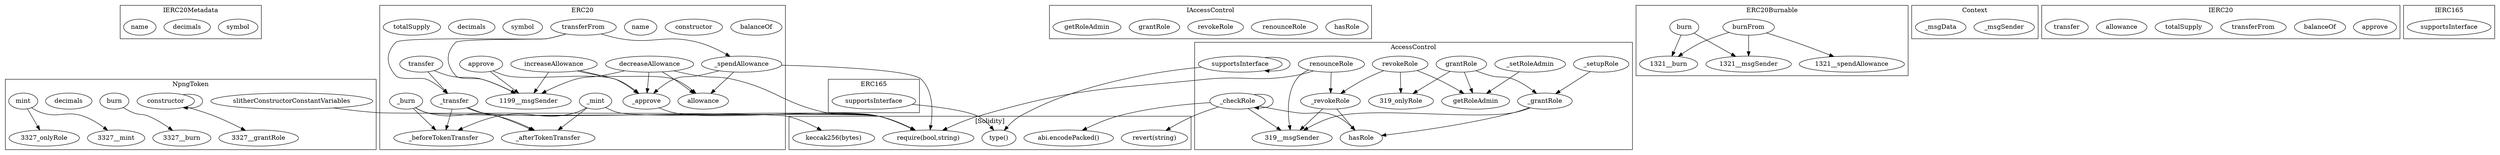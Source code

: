 strict digraph {
subgraph cluster_1346_IERC20Metadata {
label = "IERC20Metadata"
"1346_symbol" [label="symbol"]
"1346_decimals" [label="decimals"]
"1346_name" [label="name"]
}subgraph cluster_3327_NpngToken {
label = "NpngToken"
"3327_constructor" [label="constructor"]
"3327_burn" [label="burn"]
"3327_mint" [label="mint"]
"3327_decimals" [label="decimals"]
"3327_slitherConstructorConstantVariables" [label="slitherConstructorConstantVariables"]
"3327_mint" -> "3327_onlyRole"
"3327_constructor" -> "3327__grantRole"
"3327_constructor" -> "3327_constructor"
"3327_burn" -> "3327__burn"
"3327_mint" -> "3327__mint"
}subgraph cluster_392_IAccessControl {
label = "IAccessControl"
"392_hasRole" [label="hasRole"]
"392_renounceRole" [label="renounceRole"]
"392_revokeRole" [label="revokeRole"]
"392_grantRole" [label="grantRole"]
"392_getRoleAdmin" [label="getRoleAdmin"]
}subgraph cluster_1321_ERC20Burnable {
label = "ERC20Burnable"
"1321_burnFrom" [label="burnFrom"]
"1321_burn" [label="burn"]
"1321_burn" -> "1321__burn"
"1321_burnFrom" -> "1321__spendAllowance"
"1321_burn" -> "1321__msgSender"
"1321_burnFrom" -> "1321__burn"
"1321_burnFrom" -> "1321__msgSender"
}subgraph cluster_1199_ERC20 {
label = "ERC20"
"1199_balanceOf" [label="balanceOf"]
"1199_constructor" [label="constructor"]
"1199__approve" [label="_approve"]
"1199_transfer" [label="transfer"]
"1199_increaseAllowance" [label="increaseAllowance"]
"1199__burn" [label="_burn"]
"1199__mint" [label="_mint"]
"1199_name" [label="name"]
"1199_transferFrom" [label="transferFrom"]
"1199__beforeTokenTransfer" [label="_beforeTokenTransfer"]
"1199_symbol" [label="symbol"]
"1199_decimals" [label="decimals"]
"1199__afterTokenTransfer" [label="_afterTokenTransfer"]
"1199__transfer" [label="_transfer"]
"1199_decreaseAllowance" [label="decreaseAllowance"]
"1199_approve" [label="approve"]
"1199_totalSupply" [label="totalSupply"]
"1199__spendAllowance" [label="_spendAllowance"]
"1199_allowance" [label="allowance"]
"1199_increaseAllowance" -> "1199__approve"
"1199_decreaseAllowance" -> "1199__msgSender"
"1199_transferFrom" -> "1199__spendAllowance"
"1199_decreaseAllowance" -> "1199_allowance"
"1199_increaseAllowance" -> "1199_allowance"
"1199_approve" -> "1199__approve"
"1199__transfer" -> "1199__afterTokenTransfer"
"1199_transferFrom" -> "1199__transfer"
"1199__mint" -> "1199__beforeTokenTransfer"
"1199_transfer" -> "1199__transfer"
"1199__transfer" -> "1199__beforeTokenTransfer"
"1199_increaseAllowance" -> "1199__msgSender"
"1199__mint" -> "1199__afterTokenTransfer"
"1199__burn" -> "1199__afterTokenTransfer"
"1199__burn" -> "1199__beforeTokenTransfer"
"1199__spendAllowance" -> "1199_allowance"
"1199_transferFrom" -> "1199__msgSender"
"1199_transfer" -> "1199__msgSender"
"1199__spendAllowance" -> "1199__approve"
"1199_approve" -> "1199__msgSender"
"1199_decreaseAllowance" -> "1199__approve"
}subgraph cluster_1618_ERC165 {
label = "ERC165"
"1618_supportsInterface" [label="supportsInterface"]
}subgraph cluster_1368_Context {
label = "Context"
"1368__msgSender" [label="_msgSender"]
"1368__msgData" [label="_msgData"]
}subgraph cluster_1277_IERC20 {
label = "IERC20"
"1277_approve" [label="approve"]
"1277_balanceOf" [label="balanceOf"]
"1277_transferFrom" [label="transferFrom"]
"1277_totalSupply" [label="totalSupply"]
"1277_allowance" [label="allowance"]
"1277_transfer" [label="transfer"]
}subgraph cluster_1630_IERC165 {
label = "IERC165"
"1630_supportsInterface" [label="supportsInterface"]
}subgraph cluster_319_AccessControl {
label = "AccessControl"
"319__revokeRole" [label="_revokeRole"]
"319__checkRole" [label="_checkRole"]
"319__setRoleAdmin" [label="_setRoleAdmin"]
"319__setupRole" [label="_setupRole"]
"319_grantRole" [label="grantRole"]
"319_hasRole" [label="hasRole"]
"319_renounceRole" [label="renounceRole"]
"319__grantRole" [label="_grantRole"]
"319_supportsInterface" [label="supportsInterface"]
"319_getRoleAdmin" [label="getRoleAdmin"]
"319_revokeRole" [label="revokeRole"]
"319_revokeRole" -> "319__revokeRole"
"319_revokeRole" -> "319_getRoleAdmin"
"319__revokeRole" -> "319_hasRole"
"319__setupRole" -> "319__grantRole"
"319__checkRole" -> "319__checkRole"
"319__checkRole" -> "319_hasRole"
"319_grantRole" -> "319__grantRole"
"319__grantRole" -> "319_hasRole"
"319_revokeRole" -> "319_onlyRole"
"319_renounceRole" -> "319__revokeRole"
"319_grantRole" -> "319_onlyRole"
"319__setRoleAdmin" -> "319_getRoleAdmin"
"319_renounceRole" -> "319__msgSender"
"319__revokeRole" -> "319__msgSender"
"319__grantRole" -> "319__msgSender"
"319__checkRole" -> "319__msgSender"
"319_grantRole" -> "319_getRoleAdmin"
"319_supportsInterface" -> "319_supportsInterface"
}subgraph cluster_solidity {
label = "[Solidity]"
"abi.encodePacked()" 
"revert(string)" 
"keccak256(bytes)" 
"require(bool,string)" 
"type()" 
"1199__spendAllowance" -> "require(bool,string)"
"319__checkRole" -> "revert(string)"
"1199__approve" -> "require(bool,string)"
"1199_decreaseAllowance" -> "require(bool,string)"
"3327_slitherConstructorConstantVariables" -> "keccak256(bytes)"
"319_renounceRole" -> "require(bool,string)"
"1199__transfer" -> "require(bool,string)"
"1199__burn" -> "require(bool,string)"
"319_supportsInterface" -> "type()"
"1199__mint" -> "require(bool,string)"
"1618_supportsInterface" -> "type()"
"319__checkRole" -> "abi.encodePacked()"
}
}